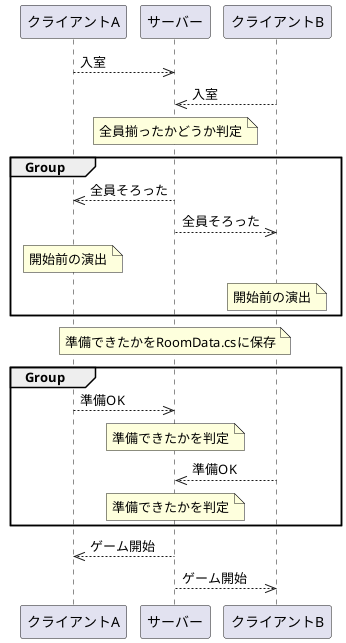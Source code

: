 @startuml
'https://plantuml.com/sequence-diagram
participant クライアントA
participant サーバー
participant クライアントB

クライアントA-->>サーバー:入室
クライアントB-->>サーバー:入室

note over サーバー:全員揃ったかどうか判定
group Group
サーバー-->>クライアントA:全員そろった
サーバー-->>クライアントB:全員そろった
note over クライアントA:開始前の演出
note over クライアントB:開始前の演出
end group
note over サーバー:準備できたかをRoomData.csに保存
group Group
クライアントA-->>サーバー:準備OK
note over サーバー:準備できたかを判定
クライアントB-->>サーバー:準備OK
note over サーバー:準備できたかを判定
end group
サーバー-->>クライアントA:ゲーム開始
サーバー-->>クライアントB:ゲーム開始
@enduml